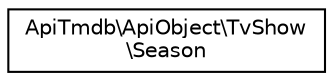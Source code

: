 digraph "Graphical Class Hierarchy"
{
  edge [fontname="Helvetica",fontsize="10",labelfontname="Helvetica",labelfontsize="10"];
  node [fontname="Helvetica",fontsize="10",shape=record];
  rankdir="LR";
  Node0 [label="ApiTmdb\\ApiObject\\TvShow\l\\Season",height=0.2,width=0.4,color="black", fillcolor="white", style="filled",URL="$classApiTmdb_1_1ApiObject_1_1TvShow_1_1Season.html"];
}
